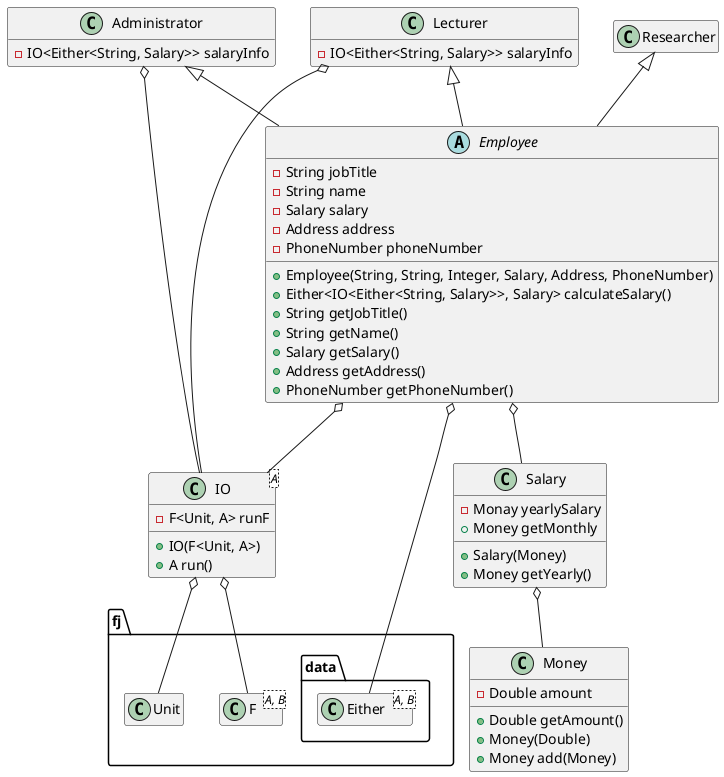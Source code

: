 @startuml

Employee o-- fj.data.Either
Employee o-- IO
Employee o-- Salary

IO o-- fj.F
IO o-- fj.Unit

Salary o-- Money

Researcher <|-- Employee
Administrator <|-- Employee
Administrator o-- IO
Lecturer <|-- Employee
Lecturer o-- IO


namespace fj {

          class F<A, B> {
          }

          class Unit {
          }
}

namespace fj.data {

          class Either<A, B> {
          }

}

abstract class Employee {
      -String jobTitle
      -String name
      -Salary salary
      -Address address
      -PhoneNumber phoneNumber
      +Employee(String, String, Integer, Salary, Address, PhoneNumber)
      +Either<IO<Either<String, Salary>>, Salary> calculateSalary()
      +String getJobTitle()
      +String getName()
      +Salary getSalary()
      +Address getAddress()
      +PhoneNumber getPhoneNumber()
}

class Researcher {

}

class Administrator {
      -IO<Either<String, Salary>> salaryInfo
}

class Lecturer {
      -IO<Either<String, Salary>> salaryInfo
}

class IO<A> {
      -F<Unit, A> runF
      +IO(F<Unit, A>)
      +A run()
}

class Salary {
      -Monay yearlySalary
      +Salary(Money)
      +Money getYearly()
      +Money getMonthly

}

class Money {
      -Double amount
      +Double getAmount()
      +Money(Double)
      +Money add(Money)
}

hide empty members
hide empty methods

@enduml